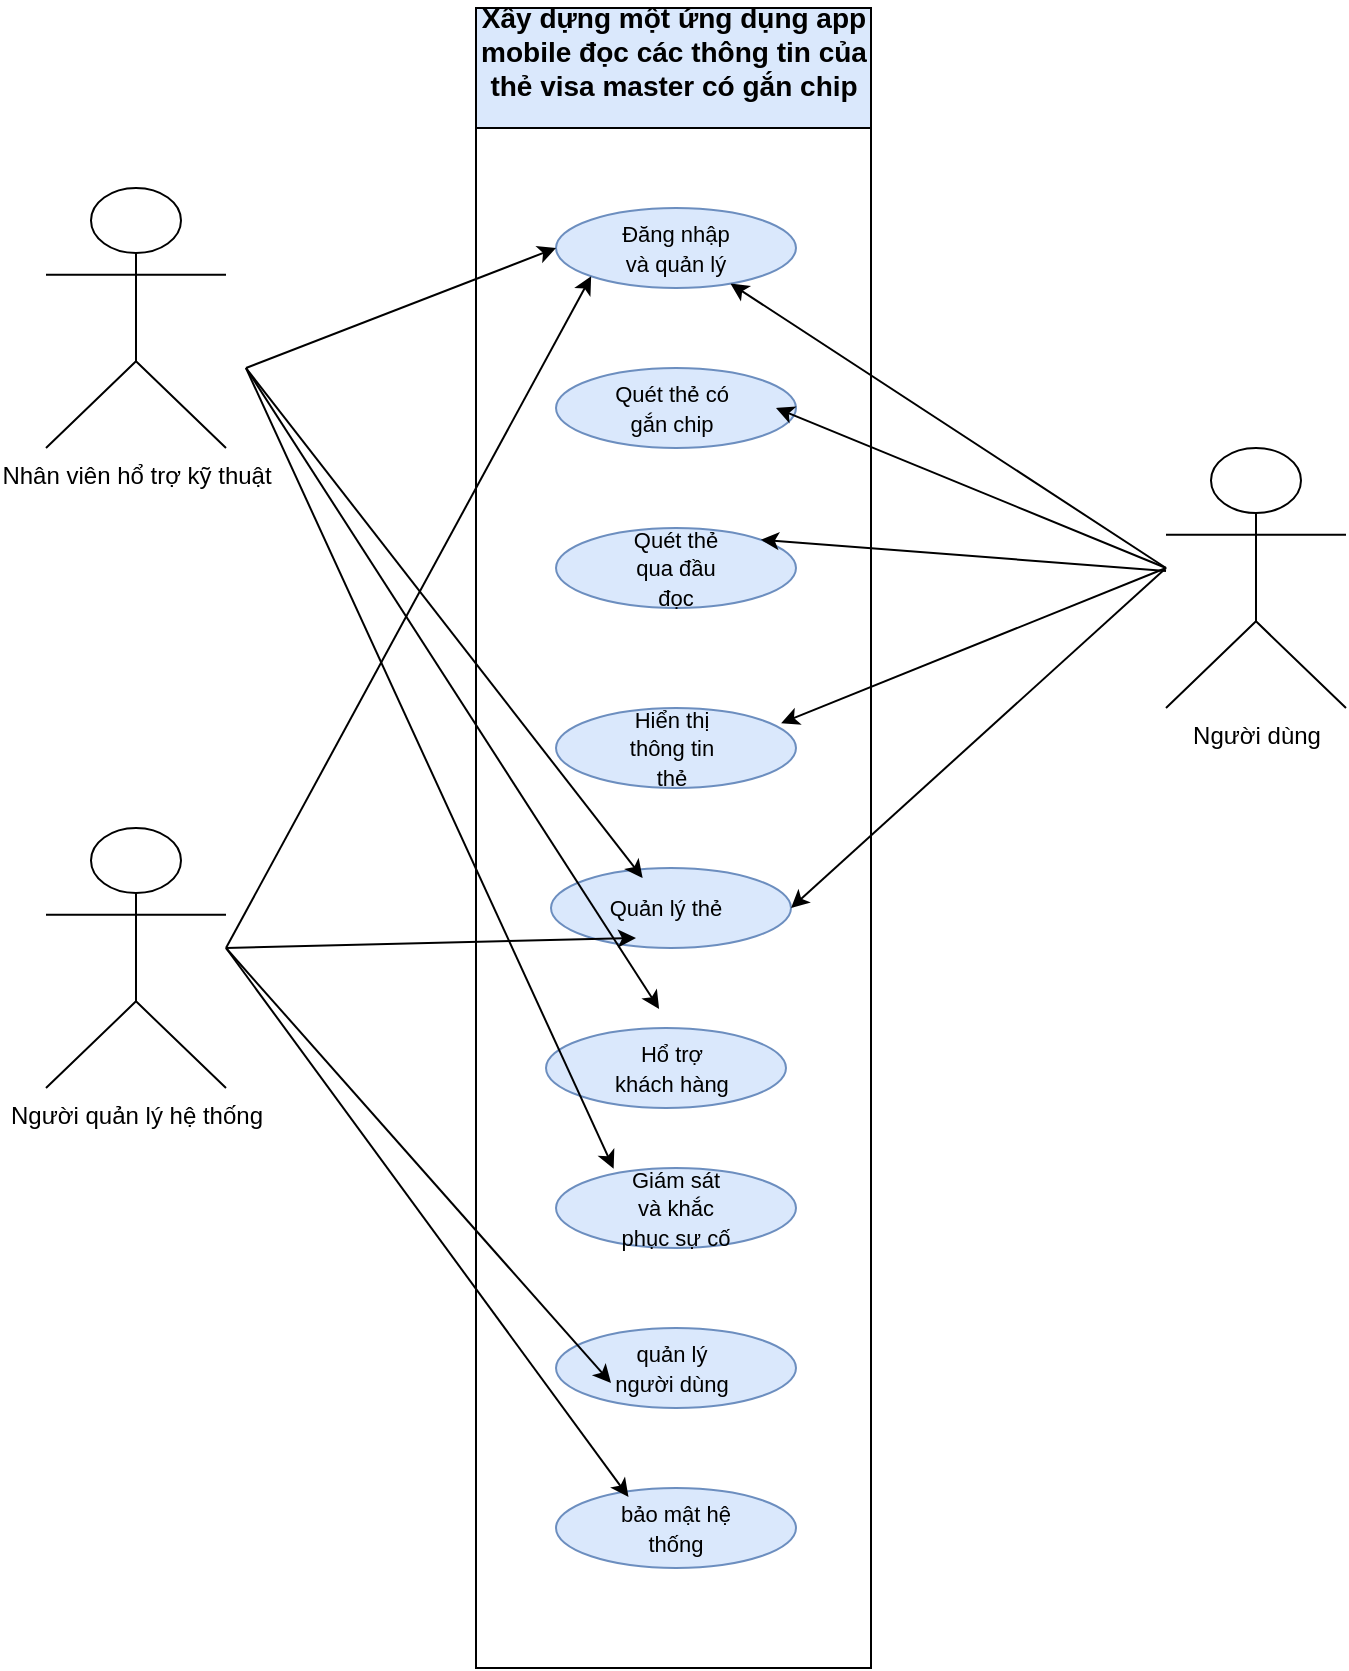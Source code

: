 <mxfile version="24.6.4" type="github">
  <diagram name="Page-1" id="F4PiP-Tvc2kzaB-8Amb1">
    <mxGraphModel dx="1431" dy="813" grid="1" gridSize="10" guides="1" tooltips="1" connect="1" arrows="1" fold="1" page="1" pageScale="1" pageWidth="850" pageHeight="1100" math="0" shadow="0">
      <root>
        <mxCell id="0" />
        <mxCell id="1" parent="0" />
        <mxCell id="vWQNxFRxiga3JergTZAy-1" value="&lt;font style=&quot;font-size: 11px;&quot;&gt;&lt;span style=&quot;&quot; class=&quot;fontstyle0&quot;&gt;Xây dựng một ứng dụng app mobile đọc các thông tin của thẻ visa master có gắn chip&lt;/span&gt; &lt;/font&gt;&lt;div style=&quot;font-size: 11px;&quot;&gt;&lt;br&gt;&lt;/div&gt;" style="swimlane;whiteSpace=wrap;html=1;fillColor=#d5e8d4;strokeColor=#000000;" vertex="1" parent="1">
          <mxGeometry x="325" y="40" width="197.5" height="800" as="geometry" />
        </mxCell>
        <mxCell id="vWQNxFRxiga3JergTZAy-6" value="" style="ellipse;whiteSpace=wrap;html=1;fillColor=#dae8fc;strokeColor=#6c8ebf;" vertex="1" parent="vWQNxFRxiga3JergTZAy-1">
          <mxGeometry x="40" y="70" width="120" height="40" as="geometry" />
        </mxCell>
        <mxCell id="vWQNxFRxiga3JergTZAy-15" value="" style="ellipse;whiteSpace=wrap;html=1;fillColor=#dae8fc;strokeColor=#6c8ebf;" vertex="1" parent="vWQNxFRxiga3JergTZAy-1">
          <mxGeometry x="40" y="710" width="120" height="40" as="geometry" />
        </mxCell>
        <mxCell id="vWQNxFRxiga3JergTZAy-14" value="" style="ellipse;whiteSpace=wrap;html=1;fillColor=#dae8fc;strokeColor=#6c8ebf;" vertex="1" parent="vWQNxFRxiga3JergTZAy-1">
          <mxGeometry x="40" y="630" width="120" height="40" as="geometry" />
        </mxCell>
        <mxCell id="vWQNxFRxiga3JergTZAy-13" value="" style="ellipse;whiteSpace=wrap;html=1;fillColor=#dae8fc;strokeColor=#6c8ebf;" vertex="1" parent="vWQNxFRxiga3JergTZAy-1">
          <mxGeometry x="40" y="550" width="120" height="40" as="geometry" />
        </mxCell>
        <mxCell id="vWQNxFRxiga3JergTZAy-12" value="" style="ellipse;whiteSpace=wrap;html=1;fillColor=#dae8fc;strokeColor=#6c8ebf;" vertex="1" parent="vWQNxFRxiga3JergTZAy-1">
          <mxGeometry x="37.5" y="400" width="120" height="40" as="geometry" />
        </mxCell>
        <mxCell id="vWQNxFRxiga3JergTZAy-9" value="" style="ellipse;whiteSpace=wrap;html=1;fillColor=#dae8fc;strokeColor=#6c8ebf;" vertex="1" parent="vWQNxFRxiga3JergTZAy-1">
          <mxGeometry x="40" y="230" width="120" height="40" as="geometry" />
        </mxCell>
        <mxCell id="vWQNxFRxiga3JergTZAy-8" value="" style="ellipse;whiteSpace=wrap;html=1;fillColor=#dae8fc;strokeColor=#6c8ebf;" vertex="1" parent="vWQNxFRxiga3JergTZAy-1">
          <mxGeometry x="40" y="150" width="120" height="40" as="geometry" />
        </mxCell>
        <mxCell id="vWQNxFRxiga3JergTZAy-16" value="&lt;font style=&quot;font-size: 11px;&quot;&gt;Đăng nhập và quản lý&lt;/font&gt;" style="text;html=1;align=center;verticalAlign=middle;whiteSpace=wrap;rounded=0;" vertex="1" parent="vWQNxFRxiga3JergTZAy-1">
          <mxGeometry x="70" y="75" width="60" height="30" as="geometry" />
        </mxCell>
        <mxCell id="vWQNxFRxiga3JergTZAy-17" value="&lt;font style=&quot;font-size: 11px;&quot;&gt;Quét thẻ có gắn chip&lt;/font&gt;&lt;span style=&quot;font-family: monospace; font-size: 0px; text-align: start; text-wrap: nowrap;&quot;&gt;%3CmxGraphModel%3E%3Croot%3E%3CmxCell%20id%3D%220%22%2F%3E%3CmxCell%20id%3D%221%22%20parent%3D%220%22%2F%3E%3CmxCell%20id%3D%222%22%20value%3D%22%26lt%3Bfont%20color%3D%26quot%3B%23ffffff%26quot%3B%20style%3D%26quot%3Bfont-size%3A%2011px%3B%26quot%3B%26gt%3B%C4%90%C4%83ng%20nh%E1%BA%ADp%20v%C3%A0%20qu%E1%BA%A3n%20l%C3%BD%26lt%3B%2Ffont%26gt%3B%22%20style%3D%22text%3Bhtml%3D1%3Balign%3Dcenter%3BverticalAlign%3Dmiddle%3BwhiteSpace%3Dwrap%3Brounded%3D0%3B%22%20vertex%3D%221%22%20parent%3D%221%22%3E%3CmxGeometry%20x%3D%22395%22%20y%3D%22115%22%20width%3D%2260%22%20height%3D%2230%22%20as%3D%22geometry%22%2F%3E%3C%2FmxCell%3E%3C%2Froot%3E%3C%2FmxGraphModel%3E&lt;/span&gt;" style="text;html=1;align=center;verticalAlign=middle;whiteSpace=wrap;rounded=0;" vertex="1" parent="vWQNxFRxiga3JergTZAy-1">
          <mxGeometry x="67.5" y="155" width="60" height="30" as="geometry" />
        </mxCell>
        <mxCell id="vWQNxFRxiga3JergTZAy-18" value="&lt;font style=&quot;font-size: 11px;&quot;&gt;Quét thẻ qua đầu đọc&lt;/font&gt;&lt;span style=&quot;font-family: monospace; font-size: 0px; text-align: start; text-wrap: nowrap;&quot;&gt;%3CmxGraphModel%3E%3Croot%3E%3CmxCell%20id%3D%220%22%2F%3E%3CmxCell%20id%3D%221%22%20parent%3D%220%22%2F%3E%3CmxCell%20id%3D%222%22%20value%3D%22%26lt%3Bfont%20color%3D%26quot%3B%23ffffff%26quot%3B%20style%3D%26quot%3Bfont-size%3A%2011px%3B%26quot%3B%26gt%3B%C4%90%C4%83ng%20nh%E1%BA%ADp%20v%C3%A0%20qu%E1%BA%A3n%20l%C3%BD%26lt%3B%2Ffont%26gt%3B%22%20style%3D%22text%3Bhtml%3D1%3Balign%3Dcenter%3BverticalAlign%3Dmiddle%3BwhiteSpace%3Dwrap%3Brounded%3D0%3B%22%20vertex%3D%221%22%20parent%3D%221%22%3E%3CmxGeometry%20x%3D%22395%22%20y%3D%22115%22%20width%3D%2260%22%20height%3D%2230%22%20as%3D%22geometry%22%2F%3E%3C%2FmxCell%3E%3C%2Froot%3E%3C%2FmxGraphModel%3E&lt;/span&gt;" style="text;html=1;align=center;verticalAlign=middle;whiteSpace=wrap;rounded=0;" vertex="1" parent="vWQNxFRxiga3JergTZAy-1">
          <mxGeometry x="70" y="235" width="60" height="30" as="geometry" />
        </mxCell>
        <mxCell id="vWQNxFRxiga3JergTZAy-22" value="&lt;span style=&quot;font-size: 11px;&quot;&gt;Quản lý thẻ&lt;/span&gt;" style="text;html=1;align=center;verticalAlign=middle;whiteSpace=wrap;rounded=0;" vertex="1" parent="vWQNxFRxiga3JergTZAy-1">
          <mxGeometry x="65" y="405" width="60" height="30" as="geometry" />
        </mxCell>
        <mxCell id="vWQNxFRxiga3JergTZAy-23" value="&lt;span style=&quot;font-size: 11px;&quot;&gt;Giám sát và khắc phục sự cố&lt;/span&gt;" style="text;html=1;align=center;verticalAlign=middle;whiteSpace=wrap;rounded=0;" vertex="1" parent="vWQNxFRxiga3JergTZAy-1">
          <mxGeometry x="70" y="555" width="60" height="30" as="geometry" />
        </mxCell>
        <mxCell id="vWQNxFRxiga3JergTZAy-24" value="&lt;span style=&quot;font-size: 11px;&quot;&gt;quản lý người dùng&lt;/span&gt;" style="text;html=1;align=center;verticalAlign=middle;whiteSpace=wrap;rounded=0;" vertex="1" parent="vWQNxFRxiga3JergTZAy-1">
          <mxGeometry x="67.5" y="635" width="60" height="30" as="geometry" />
        </mxCell>
        <mxCell id="vWQNxFRxiga3JergTZAy-25" value="&lt;span style=&quot;font-size: 11px;&quot;&gt;bảo mật hệ thống&lt;/span&gt;" style="text;html=1;align=center;verticalAlign=middle;whiteSpace=wrap;rounded=0;" vertex="1" parent="vWQNxFRxiga3JergTZAy-1">
          <mxGeometry x="70" y="715" width="60" height="30" as="geometry" />
        </mxCell>
        <mxCell id="vWQNxFRxiga3JergTZAy-10" value="" style="ellipse;whiteSpace=wrap;html=1;fillColor=#dae8fc;strokeColor=#6c8ebf;" vertex="1" parent="vWQNxFRxiga3JergTZAy-1">
          <mxGeometry x="40" y="320" width="120" height="40" as="geometry" />
        </mxCell>
        <mxCell id="vWQNxFRxiga3JergTZAy-19" value="&lt;span style=&quot;font-size: 11px;&quot;&gt;Hiển thị thông tin thẻ&lt;/span&gt;" style="text;html=1;align=center;verticalAlign=middle;whiteSpace=wrap;rounded=0;" vertex="1" parent="vWQNxFRxiga3JergTZAy-1">
          <mxGeometry x="67.5" y="325" width="60" height="30" as="geometry" />
        </mxCell>
        <mxCell id="vWQNxFRxiga3JergTZAy-11" value="" style="ellipse;whiteSpace=wrap;html=1;fillColor=#dae8fc;strokeColor=#6c8ebf;" vertex="1" parent="vWQNxFRxiga3JergTZAy-1">
          <mxGeometry x="35" y="480" width="120" height="40" as="geometry" />
        </mxCell>
        <mxCell id="vWQNxFRxiga3JergTZAy-21" value="&lt;span style=&quot;font-size: 11px;&quot;&gt;Hổ trợ khách hàng&lt;/span&gt;" style="text;html=1;align=center;verticalAlign=middle;whiteSpace=wrap;rounded=0;" vertex="1" parent="vWQNxFRxiga3JergTZAy-1">
          <mxGeometry x="67.5" y="485" width="60" height="30" as="geometry" />
        </mxCell>
        <mxCell id="vWQNxFRxiga3JergTZAy-28" value="" style="endArrow=classic;html=1;rounded=0;" edge="1" parent="vWQNxFRxiga3JergTZAy-1">
          <mxGeometry width="50" height="50" relative="1" as="geometry">
            <mxPoint x="345" y="250" as="sourcePoint" />
            <mxPoint x="150" y="170" as="targetPoint" />
          </mxGeometry>
        </mxCell>
        <mxCell id="vWQNxFRxiga3JergTZAy-44" value="&lt;div style=&quot;font-size: 14px;&quot;&gt;&lt;span style=&quot;background-color: initial;&quot;&gt;&lt;font style=&quot;font-size: 14px;&quot;&gt;&lt;b style=&quot;&quot;&gt;Xây dựng một ứng dụng app mobile đọc các thông tin của thẻ visa master có gắn chip&lt;/b&gt;&lt;/font&gt;&lt;/span&gt;&lt;/div&gt;&lt;div style=&quot;font-size: 14px;&quot;&gt;&lt;br style=&quot;font-weight: 700;&quot;&gt;&lt;/div&gt;" style="rounded=0;whiteSpace=wrap;html=1;fillColor=#dae8fc;align=center;strokeColor=#000000;" vertex="1" parent="vWQNxFRxiga3JergTZAy-1">
          <mxGeometry y="-30" width="197.5" height="60" as="geometry" />
        </mxCell>
        <mxCell id="vWQNxFRxiga3JergTZAy-2" value="Người quản lý hệ thống" style="shape=umlActor;verticalLabelPosition=bottom;verticalAlign=top;html=1;outlineConnect=0;" vertex="1" parent="1">
          <mxGeometry x="110" y="420" width="90" height="130" as="geometry" />
        </mxCell>
        <mxCell id="vWQNxFRxiga3JergTZAy-4" value="Nhân viên hổ trợ kỹ thuật" style="shape=umlActor;verticalLabelPosition=bottom;verticalAlign=top;html=1;outlineConnect=0;" vertex="1" parent="1">
          <mxGeometry x="110" y="100" width="90" height="130" as="geometry" />
        </mxCell>
        <mxCell id="vWQNxFRxiga3JergTZAy-5" value="Người dùng" style="shape=umlActor;verticalLabelPosition=bottom;verticalAlign=top;html=1;outlineConnect=0;" vertex="1" parent="1">
          <mxGeometry x="670" y="230" width="90" height="130" as="geometry" />
        </mxCell>
        <mxCell id="vWQNxFRxiga3JergTZAy-26" value="" style="endArrow=classic;html=1;rounded=0;" edge="1" parent="1" target="vWQNxFRxiga3JergTZAy-6">
          <mxGeometry width="50" height="50" relative="1" as="geometry">
            <mxPoint x="670" y="290" as="sourcePoint" />
            <mxPoint x="600" y="80" as="targetPoint" />
          </mxGeometry>
        </mxCell>
        <mxCell id="vWQNxFRxiga3JergTZAy-29" value="" style="endArrow=classic;html=1;rounded=0;entryX=1;entryY=0;entryDx=0;entryDy=0;" edge="1" parent="1" source="vWQNxFRxiga3JergTZAy-5" target="vWQNxFRxiga3JergTZAy-9">
          <mxGeometry width="50" height="50" relative="1" as="geometry">
            <mxPoint x="700" y="299" as="sourcePoint" />
            <mxPoint x="485" y="177" as="targetPoint" />
          </mxGeometry>
        </mxCell>
        <mxCell id="vWQNxFRxiga3JergTZAy-30" value="" style="endArrow=classic;html=1;rounded=0;entryX=0.938;entryY=0.19;entryDx=0;entryDy=0;entryPerimeter=0;" edge="1" parent="1" target="vWQNxFRxiga3JergTZAy-10">
          <mxGeometry width="50" height="50" relative="1" as="geometry">
            <mxPoint x="670" y="290" as="sourcePoint" />
            <mxPoint x="495" y="187" as="targetPoint" />
          </mxGeometry>
        </mxCell>
        <mxCell id="vWQNxFRxiga3JergTZAy-31" value="" style="endArrow=classic;html=1;rounded=0;entryX=1;entryY=0.5;entryDx=0;entryDy=0;" edge="1" parent="1" target="vWQNxFRxiga3JergTZAy-12">
          <mxGeometry width="50" height="50" relative="1" as="geometry">
            <mxPoint x="670" y="290" as="sourcePoint" />
            <mxPoint x="505" y="197" as="targetPoint" />
          </mxGeometry>
        </mxCell>
        <mxCell id="vWQNxFRxiga3JergTZAy-34" value="" style="endArrow=classic;html=1;rounded=0;entryX=0;entryY=0.5;entryDx=0;entryDy=0;" edge="1" parent="1" target="vWQNxFRxiga3JergTZAy-6">
          <mxGeometry width="50" height="50" relative="1" as="geometry">
            <mxPoint x="210" y="190" as="sourcePoint" />
            <mxPoint x="270" y="180" as="targetPoint" />
          </mxGeometry>
        </mxCell>
        <mxCell id="vWQNxFRxiga3JergTZAy-37" value="" style="endArrow=classic;html=1;rounded=0;" edge="1" parent="1">
          <mxGeometry width="50" height="50" relative="1" as="geometry">
            <mxPoint x="210" y="190" as="sourcePoint" />
            <mxPoint x="393.821" y="590.35" as="targetPoint" />
          </mxGeometry>
        </mxCell>
        <mxCell id="vWQNxFRxiga3JergTZAy-38" value="" style="endArrow=classic;html=1;rounded=0;" edge="1" parent="1">
          <mxGeometry width="50" height="50" relative="1" as="geometry">
            <mxPoint x="210" y="190" as="sourcePoint" />
            <mxPoint x="416.558" y="510.508" as="targetPoint" />
          </mxGeometry>
        </mxCell>
        <mxCell id="vWQNxFRxiga3JergTZAy-39" value="" style="endArrow=classic;html=1;rounded=0;" edge="1" parent="1" target="vWQNxFRxiga3JergTZAy-22">
          <mxGeometry width="50" height="50" relative="1" as="geometry">
            <mxPoint x="210" y="190" as="sourcePoint" />
            <mxPoint x="413" y="553" as="targetPoint" />
          </mxGeometry>
        </mxCell>
        <mxCell id="vWQNxFRxiga3JergTZAy-40" value="" style="endArrow=classic;html=1;rounded=0;entryX=0;entryY=0.75;entryDx=0;entryDy=0;" edge="1" parent="1" target="vWQNxFRxiga3JergTZAy-24">
          <mxGeometry width="50" height="50" relative="1" as="geometry">
            <mxPoint x="200" y="480" as="sourcePoint" />
            <mxPoint x="450" y="510" as="targetPoint" />
          </mxGeometry>
        </mxCell>
        <mxCell id="vWQNxFRxiga3JergTZAy-41" value="" style="endArrow=classic;html=1;rounded=0;entryX=0.25;entryY=1;entryDx=0;entryDy=0;" edge="1" parent="1" target="vWQNxFRxiga3JergTZAy-22">
          <mxGeometry width="50" height="50" relative="1" as="geometry">
            <mxPoint x="200" y="480" as="sourcePoint" />
            <mxPoint x="450" y="510" as="targetPoint" />
          </mxGeometry>
        </mxCell>
        <mxCell id="vWQNxFRxiga3JergTZAy-42" value="" style="endArrow=classic;html=1;rounded=0;entryX=0.302;entryY=0.111;entryDx=0;entryDy=0;entryPerimeter=0;" edge="1" parent="1" target="vWQNxFRxiga3JergTZAy-15">
          <mxGeometry width="50" height="50" relative="1" as="geometry">
            <mxPoint x="200" y="480" as="sourcePoint" />
            <mxPoint x="450" y="510" as="targetPoint" />
          </mxGeometry>
        </mxCell>
        <mxCell id="vWQNxFRxiga3JergTZAy-43" value="" style="endArrow=classic;html=1;rounded=0;entryX=0;entryY=1;entryDx=0;entryDy=0;" edge="1" parent="1" target="vWQNxFRxiga3JergTZAy-6">
          <mxGeometry width="50" height="50" relative="1" as="geometry">
            <mxPoint x="200" y="480" as="sourcePoint" />
            <mxPoint x="500" y="530" as="targetPoint" />
          </mxGeometry>
        </mxCell>
      </root>
    </mxGraphModel>
  </diagram>
</mxfile>
